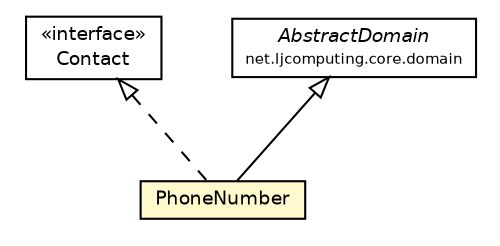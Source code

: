 #!/usr/local/bin/dot
#
# Class diagram 
# Generated by UMLGraph version R5_6 (http://www.umlgraph.org/)
#

digraph G {
	edge [fontname="Helvetica",fontsize=10,labelfontname="Helvetica",labelfontsize=10];
	node [fontname="Helvetica",fontsize=10,shape=plaintext];
	nodesep=0.25;
	ranksep=0.5;
	// net.ljcomputing.people.domain.PhoneNumber
	c175 [label=<<table title="net.ljcomputing.people.domain.PhoneNumber" border="0" cellborder="1" cellspacing="0" cellpadding="2" port="p" bgcolor="lemonChiffon" href="./PhoneNumber.html">
		<tr><td><table border="0" cellspacing="0" cellpadding="1">
<tr><td align="center" balign="center"> PhoneNumber </td></tr>
		</table></td></tr>
		</table>>, URL="./PhoneNumber.html", fontname="Helvetica", fontcolor="black", fontsize=9.0];
	// net.ljcomputing.people.domain.Contact
	c182 [label=<<table title="net.ljcomputing.people.domain.Contact" border="0" cellborder="1" cellspacing="0" cellpadding="2" port="p" href="./Contact.html">
		<tr><td><table border="0" cellspacing="0" cellpadding="1">
<tr><td align="center" balign="center"> &#171;interface&#187; </td></tr>
<tr><td align="center" balign="center"> Contact </td></tr>
		</table></td></tr>
		</table>>, URL="./Contact.html", fontname="Helvetica", fontcolor="black", fontsize=9.0];
	//net.ljcomputing.people.domain.PhoneNumber extends net.ljcomputing.core.domain.AbstractDomain
	c183:p -> c175:p [dir=back,arrowtail=empty];
	//net.ljcomputing.people.domain.PhoneNumber implements net.ljcomputing.people.domain.Contact
	c182:p -> c175:p [dir=back,arrowtail=empty,style=dashed];
	// net.ljcomputing.core.domain.AbstractDomain
	c183 [label=<<table title="net.ljcomputing.core.domain.AbstractDomain" border="0" cellborder="1" cellspacing="0" cellpadding="2" port="p">
		<tr><td><table border="0" cellspacing="0" cellpadding="1">
<tr><td align="center" balign="center"><font face="Helvetica-Oblique"> AbstractDomain </font></td></tr>
<tr><td align="center" balign="center"><font point-size="7.0"> net.ljcomputing.core.domain </font></td></tr>
		</table></td></tr>
		</table>>, URL="null", fontname="Helvetica", fontcolor="black", fontsize=9.0];
}

